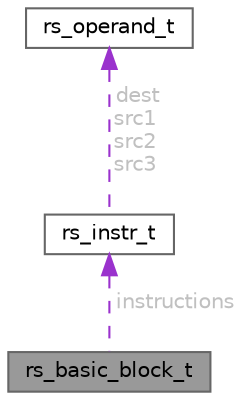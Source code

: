 digraph "rs_basic_block_t"
{
 // LATEX_PDF_SIZE
  bgcolor="transparent";
  edge [fontname=Helvetica,fontsize=10,labelfontname=Helvetica,labelfontsize=10];
  node [fontname=Helvetica,fontsize=10,shape=box,height=0.2,width=0.4];
  Node1 [id="Node000001",label="rs_basic_block_t",height=0.2,width=0.4,color="gray40", fillcolor="grey60", style="filled", fontcolor="black",tooltip="Represents a basic block in the Runestone IR."];
  Node2 -> Node1 [id="edge1_Node000001_Node000002",dir="back",color="darkorchid3",style="dashed",tooltip=" ",label=" instructions",fontcolor="grey" ];
  Node2 [id="Node000002",label="rs_instr_t",height=0.2,width=0.4,color="gray40", fillcolor="white", style="filled",URL="$structrs__instr__t.html",tooltip="Represents a Runestone instruction."];
  Node3 -> Node2 [id="edge2_Node000002_Node000003",dir="back",color="darkorchid3",style="dashed",tooltip=" ",label=" dest\nsrc1\nsrc2\nsrc3",fontcolor="grey" ];
  Node3 [id="Node000003",label="rs_operand_t",height=0.2,width=0.4,color="gray40", fillcolor="white", style="filled",URL="$structrs__operand__t.html",tooltip="Represents a polymorphic operand used in instructions."];
}

